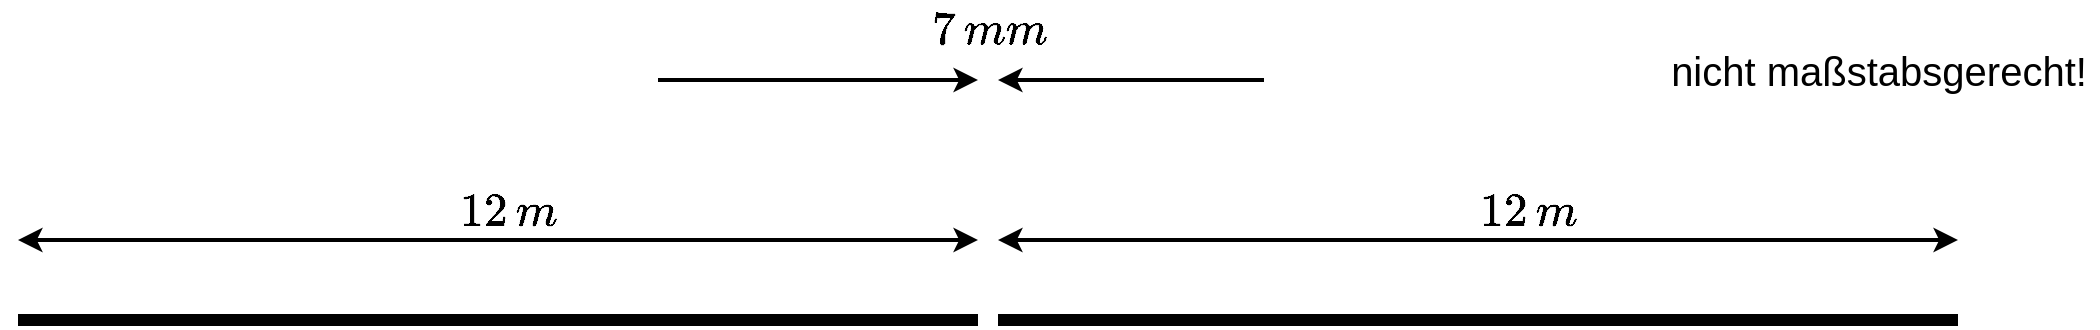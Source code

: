 <mxfile version="17.2.4" type="device"><diagram id="98-hlnJOrVK96Q6Ni0QE" name="Seite-1"><mxGraphModel dx="2036" dy="1284" grid="1" gridSize="10" guides="1" tooltips="1" connect="1" arrows="1" fold="1" page="1" pageScale="1" pageWidth="827" pageHeight="1169" math="1" shadow="0"><root><mxCell id="0"/><mxCell id="1" parent="0"/><mxCell id="QYwgZlJjnuHs06ifUOif-1" value="" style="endArrow=none;html=1;rounded=0;strokeWidth=6;" edge="1" parent="1"><mxGeometry width="50" height="50" relative="1" as="geometry"><mxPoint x="80" y="320" as="sourcePoint"/><mxPoint x="560" y="320" as="targetPoint"/></mxGeometry></mxCell><mxCell id="QYwgZlJjnuHs06ifUOif-2" value="" style="endArrow=none;html=1;rounded=0;strokeWidth=6;" edge="1" parent="1"><mxGeometry width="50" height="50" relative="1" as="geometry"><mxPoint x="570" y="320" as="sourcePoint"/><mxPoint x="1050" y="320" as="targetPoint"/></mxGeometry></mxCell><mxCell id="QYwgZlJjnuHs06ifUOif-3" value="" style="endArrow=classic;startArrow=classic;html=1;rounded=0;strokeWidth=2;" edge="1" parent="1"><mxGeometry width="50" height="50" relative="1" as="geometry"><mxPoint x="80" y="280" as="sourcePoint"/><mxPoint x="560" y="280" as="targetPoint"/></mxGeometry></mxCell><mxCell id="QYwgZlJjnuHs06ifUOif-4" value="" style="endArrow=classic;startArrow=classic;html=1;rounded=0;strokeWidth=2;" edge="1" parent="1"><mxGeometry width="50" height="50" relative="1" as="geometry"><mxPoint x="570" y="280" as="sourcePoint"/><mxPoint x="1050" y="280" as="targetPoint"/></mxGeometry></mxCell><mxCell id="QYwgZlJjnuHs06ifUOif-5" value="$$ 12 \, m$$" style="text;html=1;resizable=0;autosize=1;align=center;verticalAlign=middle;points=[];fillColor=none;strokeColor=none;rounded=0;fontSize=20;" vertex="1" parent="1"><mxGeometry x="260" y="250" width="130" height="30" as="geometry"/></mxCell><mxCell id="QYwgZlJjnuHs06ifUOif-6" value="$$ 12 \, m$$" style="text;html=1;resizable=0;autosize=1;align=center;verticalAlign=middle;points=[];fillColor=none;strokeColor=none;rounded=0;fontSize=20;" vertex="1" parent="1"><mxGeometry x="770" y="250" width="130" height="30" as="geometry"/></mxCell><mxCell id="QYwgZlJjnuHs06ifUOif-7" value="" style="endArrow=classic;html=1;rounded=0;fontSize=20;strokeWidth=2;" edge="1" parent="1"><mxGeometry width="50" height="50" relative="1" as="geometry"><mxPoint x="400" y="200" as="sourcePoint"/><mxPoint x="560" y="200" as="targetPoint"/></mxGeometry></mxCell><mxCell id="QYwgZlJjnuHs06ifUOif-8" value="" style="endArrow=classic;html=1;rounded=0;fontSize=20;strokeWidth=2;" edge="1" parent="1"><mxGeometry width="50" height="50" relative="1" as="geometry"><mxPoint x="703" y="200" as="sourcePoint"/><mxPoint x="570" y="200" as="targetPoint"/></mxGeometry></mxCell><mxCell id="QYwgZlJjnuHs06ifUOif-9" value="$$ 7 \, mm$$" style="text;html=1;resizable=0;autosize=1;align=center;verticalAlign=middle;points=[];fillColor=none;strokeColor=none;rounded=0;fontSize=20;" vertex="1" parent="1"><mxGeometry x="500" y="160" width="130" height="30" as="geometry"/></mxCell><mxCell id="QYwgZlJjnuHs06ifUOif-10" value="nicht maßstabsgerecht!" style="text;html=1;resizable=0;autosize=1;align=center;verticalAlign=middle;points=[];fillColor=none;strokeColor=none;rounded=0;fontSize=20;" vertex="1" parent="1"><mxGeometry x="900" y="180" width="220" height="30" as="geometry"/></mxCell></root></mxGraphModel></diagram></mxfile>